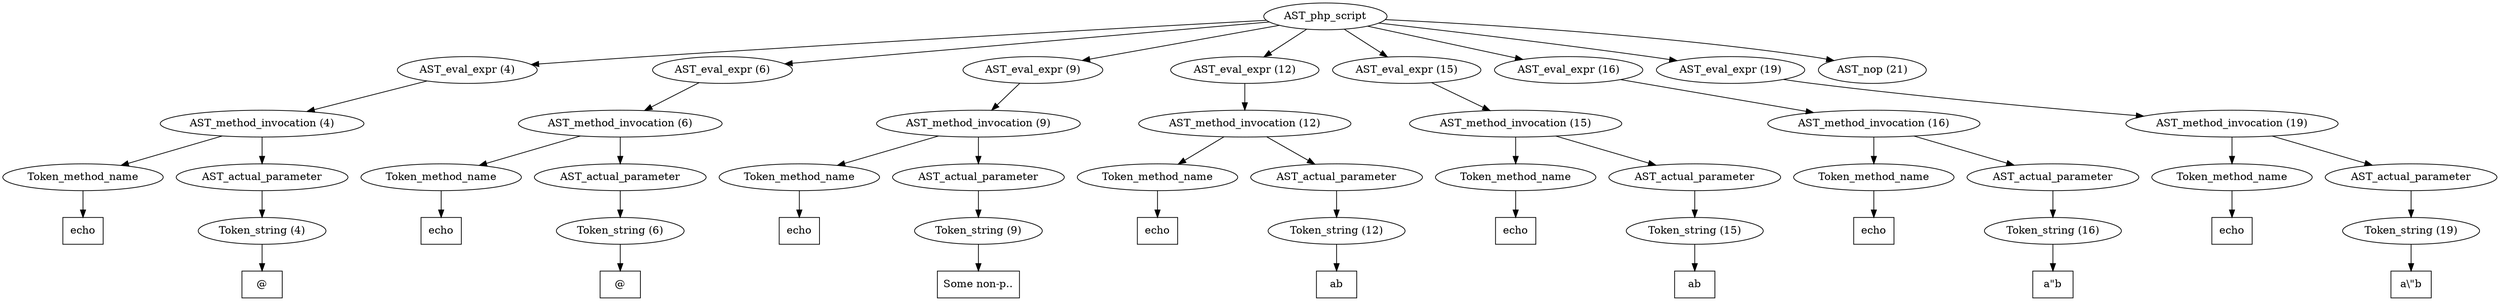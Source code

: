 /*
 * AST in dot format generated by phc -- the PHP compiler
 */

digraph AST {
node_0 [label="AST_php_script"];
node_1 [label="AST_eval_expr (4)"];
node_2 [label="AST_method_invocation (4)"];
node_3 [label="Token_method_name"];
node_4 [label="echo", shape=box]
node_3 -> node_4;
node_5 [label="AST_actual_parameter"];
node_6 [label="Token_string (4)"];
node_7 [label="@", shape=box]
node_6 -> node_7;
node_5 -> node_6;
node_2 -> node_5;
node_2 -> node_3;
node_1 -> node_2;
node_8 [label="AST_eval_expr (6)"];
node_9 [label="AST_method_invocation (6)"];
node_10 [label="Token_method_name"];
node_11 [label="echo", shape=box]
node_10 -> node_11;
node_12 [label="AST_actual_parameter"];
node_13 [label="Token_string (6)"];
node_14 [label="@", shape=box]
node_13 -> node_14;
node_12 -> node_13;
node_9 -> node_12;
node_9 -> node_10;
node_8 -> node_9;
node_15 [label="AST_eval_expr (9)"];
node_16 [label="AST_method_invocation (9)"];
node_17 [label="Token_method_name"];
node_18 [label="echo", shape=box]
node_17 -> node_18;
node_19 [label="AST_actual_parameter"];
node_20 [label="Token_string (9)"];
node_21 [label="Some non-p..", shape=box]
node_20 -> node_21;
node_19 -> node_20;
node_16 -> node_19;
node_16 -> node_17;
node_15 -> node_16;
node_22 [label="AST_eval_expr (12)"];
node_23 [label="AST_method_invocation (12)"];
node_24 [label="Token_method_name"];
node_25 [label="echo", shape=box]
node_24 -> node_25;
node_26 [label="AST_actual_parameter"];
node_27 [label="Token_string (12)"];
node_28 [label="ab", shape=box]
node_27 -> node_28;
node_26 -> node_27;
node_23 -> node_26;
node_23 -> node_24;
node_22 -> node_23;
node_29 [label="AST_eval_expr (15)"];
node_30 [label="AST_method_invocation (15)"];
node_31 [label="Token_method_name"];
node_32 [label="echo", shape=box]
node_31 -> node_32;
node_33 [label="AST_actual_parameter"];
node_34 [label="Token_string (15)"];
node_35 [label="ab", shape=box]
node_34 -> node_35;
node_33 -> node_34;
node_30 -> node_33;
node_30 -> node_31;
node_29 -> node_30;
node_36 [label="AST_eval_expr (16)"];
node_37 [label="AST_method_invocation (16)"];
node_38 [label="Token_method_name"];
node_39 [label="echo", shape=box]
node_38 -> node_39;
node_40 [label="AST_actual_parameter"];
node_41 [label="Token_string (16)"];
node_42 [label="a\"b", shape=box]
node_41 -> node_42;
node_40 -> node_41;
node_37 -> node_40;
node_37 -> node_38;
node_36 -> node_37;
node_43 [label="AST_eval_expr (19)"];
node_44 [label="AST_method_invocation (19)"];
node_45 [label="Token_method_name"];
node_46 [label="echo", shape=box]
node_45 -> node_46;
node_47 [label="AST_actual_parameter"];
node_48 [label="Token_string (19)"];
node_49 [label="a\\\"b", shape=box]
node_48 -> node_49;
node_47 -> node_48;
node_44 -> node_47;
node_44 -> node_45;
node_43 -> node_44;
node_50 [label="AST_nop (21)"];
node_0 -> node_50;
node_0 -> node_43;
node_0 -> node_36;
node_0 -> node_29;
node_0 -> node_22;
node_0 -> node_15;
node_0 -> node_8;
node_0 -> node_1;
}
